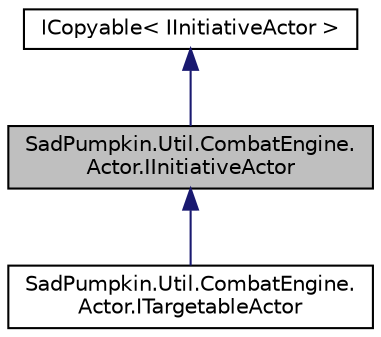 digraph "SadPumpkin.Util.CombatEngine.Actor.IInitiativeActor"
{
 // LATEX_PDF_SIZE
  edge [fontname="Helvetica",fontsize="10",labelfontname="Helvetica",labelfontsize="10"];
  node [fontname="Helvetica",fontsize="10",shape=record];
  Node1 [label="SadPumpkin.Util.CombatEngine.\lActor.IInitiativeActor",height=0.2,width=0.4,color="black", fillcolor="grey75", style="filled", fontcolor="black",tooltip="Interface which defines the base Actor for combat."];
  Node2 -> Node1 [dir="back",color="midnightblue",fontsize="10",style="solid",fontname="Helvetica"];
  Node2 [label="ICopyable\< IInitiativeActor \>",height=0.2,width=0.4,color="black", fillcolor="white", style="filled",URL="$interface_sad_pumpkin_1_1_util_1_1_combat_engine_1_1_i_copyable.html",tooltip=" "];
  Node1 -> Node3 [dir="back",color="midnightblue",fontsize="10",style="solid",fontname="Helvetica"];
  Node3 [label="SadPumpkin.Util.CombatEngine.\lActor.ITargetableActor",height=0.2,width=0.4,color="black", fillcolor="white", style="filled",URL="$interface_sad_pumpkin_1_1_util_1_1_combat_engine_1_1_actor_1_1_i_targetable_actor.html",tooltip="Interface which defines an Actor that can be targeted by an Action."];
}
